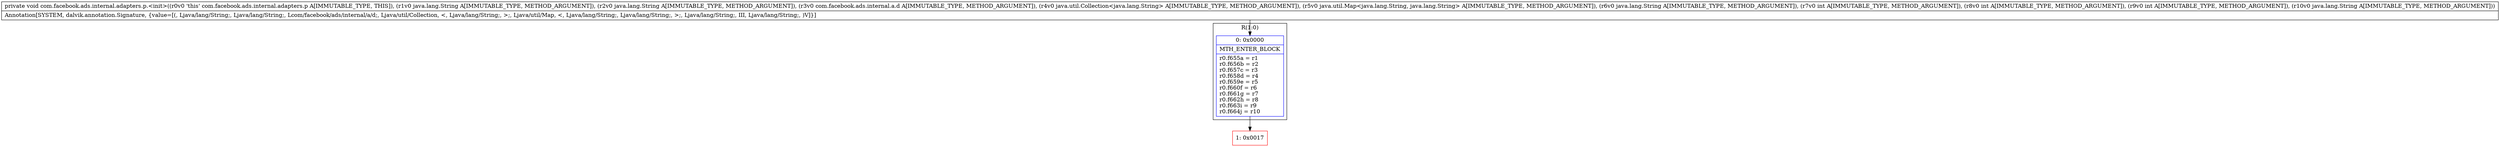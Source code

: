 digraph "CFG forcom.facebook.ads.internal.adapters.p.\<init\>(Ljava\/lang\/String;Ljava\/lang\/String;Lcom\/facebook\/ads\/internal\/a\/d;Ljava\/util\/Collection;Ljava\/util\/Map;Ljava\/lang\/String;IIILjava\/lang\/String;)V" {
subgraph cluster_Region_1931048238 {
label = "R(1:0)";
node [shape=record,color=blue];
Node_0 [shape=record,label="{0\:\ 0x0000|MTH_ENTER_BLOCK\l|r0.f655a = r1\lr0.f656b = r2\lr0.f657c = r3\lr0.f658d = r4\lr0.f659e = r5\lr0.f660f = r6\lr0.f661g = r7\lr0.f662h = r8\lr0.f663i = r9\lr0.f664j = r10\l}"];
}
Node_1 [shape=record,color=red,label="{1\:\ 0x0017}"];
MethodNode[shape=record,label="{private void com.facebook.ads.internal.adapters.p.\<init\>((r0v0 'this' com.facebook.ads.internal.adapters.p A[IMMUTABLE_TYPE, THIS]), (r1v0 java.lang.String A[IMMUTABLE_TYPE, METHOD_ARGUMENT]), (r2v0 java.lang.String A[IMMUTABLE_TYPE, METHOD_ARGUMENT]), (r3v0 com.facebook.ads.internal.a.d A[IMMUTABLE_TYPE, METHOD_ARGUMENT]), (r4v0 java.util.Collection\<java.lang.String\> A[IMMUTABLE_TYPE, METHOD_ARGUMENT]), (r5v0 java.util.Map\<java.lang.String, java.lang.String\> A[IMMUTABLE_TYPE, METHOD_ARGUMENT]), (r6v0 java.lang.String A[IMMUTABLE_TYPE, METHOD_ARGUMENT]), (r7v0 int A[IMMUTABLE_TYPE, METHOD_ARGUMENT]), (r8v0 int A[IMMUTABLE_TYPE, METHOD_ARGUMENT]), (r9v0 int A[IMMUTABLE_TYPE, METHOD_ARGUMENT]), (r10v0 java.lang.String A[IMMUTABLE_TYPE, METHOD_ARGUMENT]))  | Annotation[SYSTEM, dalvik.annotation.Signature, \{value=[(, Ljava\/lang\/String;, Ljava\/lang\/String;, Lcom\/facebook\/ads\/internal\/a\/d;, Ljava\/util\/Collection, \<, Ljava\/lang\/String;, \>;, Ljava\/util\/Map, \<, Ljava\/lang\/String;, Ljava\/lang\/String;, \>;, Ljava\/lang\/String;, III, Ljava\/lang\/String;, )V]\}]\l}"];
MethodNode -> Node_0;
Node_0 -> Node_1;
}

